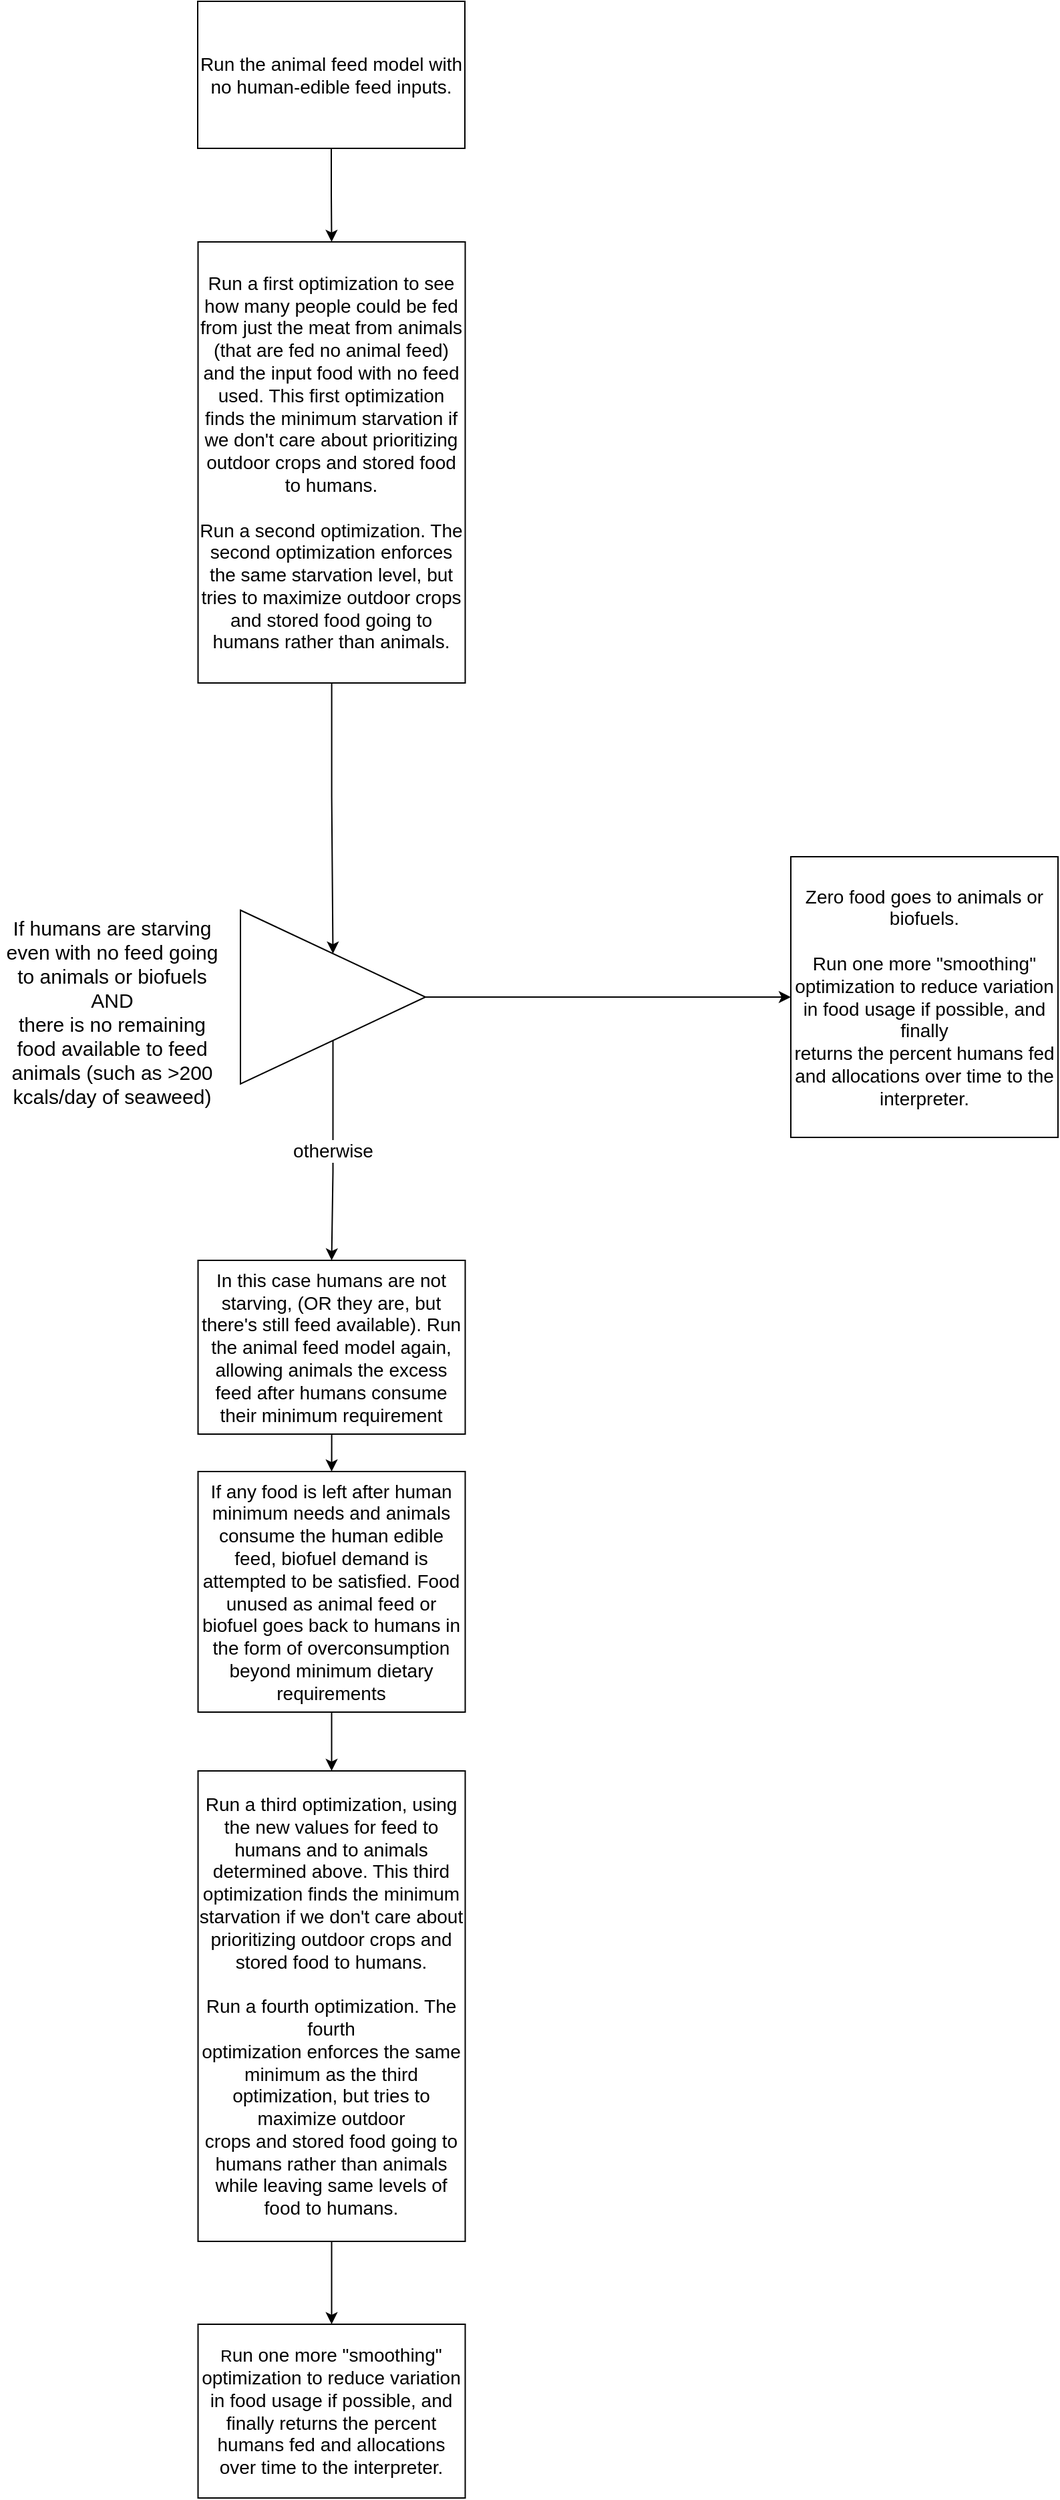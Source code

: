 <mxfile version="22.1.1" type="github">
  <diagram name="Page-1" id="jVV0RAuZTFDPRcbFIyok">
    <mxGraphModel dx="1788" dy="940" grid="1" gridSize="10" guides="1" tooltips="1" connect="1" arrows="1" fold="1" page="1" pageScale="1" pageWidth="1654" pageHeight="2336" math="0" shadow="0">
      <root>
        <mxCell id="0" />
        <mxCell id="1" parent="0" />
        <mxCell id="iWHlyYUsSo8P8iGn-lNc-2" style="edgeStyle=orthogonalEdgeStyle;rounded=0;orthogonalLoop=1;jettySize=auto;html=1;" edge="1" parent="1" source="iWHlyYUsSo8P8iGn-lNc-1">
          <mxGeometry relative="1" as="geometry">
            <mxPoint x="1240" y="1105" as="targetPoint" />
          </mxGeometry>
        </mxCell>
        <mxCell id="iWHlyYUsSo8P8iGn-lNc-3" value="&lt;font style=&quot;font-size: 14px;&quot;&gt;otherwise&lt;/font&gt;" style="edgeStyle=orthogonalEdgeStyle;rounded=0;orthogonalLoop=1;jettySize=auto;html=1;entryX=0.5;entryY=0;entryDx=0;entryDy=0;" edge="1" parent="1" source="iWHlyYUsSo8P8iGn-lNc-1" target="iWHlyYUsSo8P8iGn-lNc-5">
          <mxGeometry relative="1" as="geometry">
            <mxPoint x="896.25" y="1436.4" as="targetPoint" />
          </mxGeometry>
        </mxCell>
        <mxCell id="iWHlyYUsSo8P8iGn-lNc-1" value="" style="triangle;whiteSpace=wrap;html=1;" vertex="1" parent="1">
          <mxGeometry x="828" y="1040" width="138.5" height="130" as="geometry" />
        </mxCell>
        <mxCell id="iWHlyYUsSo8P8iGn-lNc-4" value="&lt;font style=&quot;font-size: 14px;&quot;&gt;Zero food goes to animals or biofuels.&lt;br&gt;&lt;br&gt;&lt;/font&gt;&lt;font style=&quot;font-size: 14px;&quot;&gt;Run one more &quot;smoothing&quot; &lt;br&gt;optimization to reduce variation in food usage if possible, and finally &lt;br&gt;returns the percent humans fed and allocations over time to the &lt;br&gt;interpreter.&lt;/font&gt;" style="rounded=0;whiteSpace=wrap;html=1;" vertex="1" parent="1">
          <mxGeometry x="1240" y="1000" width="200" height="210" as="geometry" />
        </mxCell>
        <mxCell id="iWHlyYUsSo8P8iGn-lNc-7" value="" style="edgeStyle=orthogonalEdgeStyle;rounded=0;orthogonalLoop=1;jettySize=auto;html=1;entryX=0.5;entryY=0;entryDx=0;entryDy=0;exitX=0.5;exitY=1;exitDx=0;exitDy=0;" edge="1" parent="1" source="iWHlyYUsSo8P8iGn-lNc-29" target="iWHlyYUsSo8P8iGn-lNc-14">
          <mxGeometry x="0.073" y="254" relative="1" as="geometry">
            <mxPoint x="890" y="1580" as="sourcePoint" />
            <mxPoint x="896.5" y="1700" as="targetPoint" />
            <Array as="points" />
            <mxPoint as="offset" />
          </mxGeometry>
        </mxCell>
        <mxCell id="iWHlyYUsSo8P8iGn-lNc-30" style="edgeStyle=orthogonalEdgeStyle;rounded=0;orthogonalLoop=1;jettySize=auto;html=1;entryX=0.5;entryY=0;entryDx=0;entryDy=0;" edge="1" parent="1" source="iWHlyYUsSo8P8iGn-lNc-5" target="iWHlyYUsSo8P8iGn-lNc-29">
          <mxGeometry relative="1" as="geometry" />
        </mxCell>
        <mxCell id="iWHlyYUsSo8P8iGn-lNc-5" value="&lt;font style=&quot;font-size: 14px;&quot;&gt;In this case humans are not starving, (OR they are, but there&#39;s still feed available). Run the animal feed model again, allowing animals the excess feed after humans consume their minimum requirement&lt;/font&gt;" style="rounded=0;whiteSpace=wrap;html=1;" vertex="1" parent="1">
          <mxGeometry x="796.25" y="1302" width="200" height="130" as="geometry" />
        </mxCell>
        <mxCell id="iWHlyYUsSo8P8iGn-lNc-13" style="edgeStyle=orthogonalEdgeStyle;rounded=0;orthogonalLoop=1;jettySize=auto;html=1;" edge="1" parent="1" source="iWHlyYUsSo8P8iGn-lNc-12" target="iWHlyYUsSo8P8iGn-lNc-1">
          <mxGeometry relative="1" as="geometry" />
        </mxCell>
        <mxCell id="iWHlyYUsSo8P8iGn-lNc-12" value="&lt;font style=&quot;font-size: 14px;&quot;&gt;Run a first optimization to see how many people could be fed from just the meat from animals (that are fed no animal feed) and the input food with no feed used. This first optimization finds the minimum starvation if we don&#39;t care about prioritizing outdoor crops and stored food to humans. &lt;br&gt;&lt;br&gt;Run a second optimization. The second optimization enforces the same starvation level, but tries to maximize outdoor crops and stored food going to humans rather than animals.&lt;/font&gt;" style="rounded=0;whiteSpace=wrap;html=1;" vertex="1" parent="1">
          <mxGeometry x="796.25" y="540" width="200" height="330" as="geometry" />
        </mxCell>
        <mxCell id="iWHlyYUsSo8P8iGn-lNc-19" style="edgeStyle=orthogonalEdgeStyle;rounded=0;orthogonalLoop=1;jettySize=auto;html=1;" edge="1" parent="1" source="iWHlyYUsSo8P8iGn-lNc-14" target="iWHlyYUsSo8P8iGn-lNc-18">
          <mxGeometry relative="1" as="geometry" />
        </mxCell>
        <mxCell id="iWHlyYUsSo8P8iGn-lNc-14" value="&lt;font style=&quot;font-size: 14px;&quot;&gt;Run a third optimization, using the new values for feed to humans and to animals determined above&lt;/font&gt;&lt;font style=&quot;font-size: 14px;&quot;&gt;. This third&lt;br&gt; optimization finds the minimum starvation if we don&#39;t care about &lt;br&gt;prioritizing outdoor crops and stored food to humans. &lt;br&gt;&lt;br&gt;Run a fourth optimization. The fourth &lt;br&gt;optimization enforces the same minimum as the third optimization, but tries to maximize outdoor &lt;br&gt;crops and stored food going to humans rather than animals while leaving same levels of food to humans.&lt;br&gt;&lt;/font&gt;" style="rounded=0;whiteSpace=wrap;html=1;" vertex="1" parent="1">
          <mxGeometry x="796.25" y="1684" width="200" height="352" as="geometry" />
        </mxCell>
        <mxCell id="iWHlyYUsSo8P8iGn-lNc-16" style="edgeStyle=orthogonalEdgeStyle;rounded=0;orthogonalLoop=1;jettySize=auto;html=1;entryX=0.5;entryY=0;entryDx=0;entryDy=0;" edge="1" parent="1" source="iWHlyYUsSo8P8iGn-lNc-15" target="iWHlyYUsSo8P8iGn-lNc-12">
          <mxGeometry relative="1" as="geometry" />
        </mxCell>
        <mxCell id="iWHlyYUsSo8P8iGn-lNc-15" value="&lt;font style=&quot;font-size: 14px;&quot;&gt;Run the animal feed model with no human-edible feed inputs.&lt;br&gt;&lt;/font&gt;" style="rounded=0;whiteSpace=wrap;html=1;" vertex="1" parent="1">
          <mxGeometry x="796" y="360" width="200" height="110" as="geometry" />
        </mxCell>
        <mxCell id="iWHlyYUsSo8P8iGn-lNc-18" value="R&lt;font style=&quot;font-size: 14px;&quot;&gt;un one more &quot;smoothing&quot; optimization to reduce variation in food usage if possible, and finally returns the percent humans fed and allocations over time to the interpreter.&lt;br&gt;&lt;/font&gt;" style="rounded=0;whiteSpace=wrap;html=1;" vertex="1" parent="1">
          <mxGeometry x="796.25" y="2098" width="200" height="130" as="geometry" />
        </mxCell>
        <mxCell id="iWHlyYUsSo8P8iGn-lNc-20" value="&lt;font style=&quot;font-size: 15px;&quot;&gt;If humans are starving even with no feed going to animals or biofuels&lt;br&gt;AND&lt;br&gt; there is no remaining food available to feed animals (such as &amp;gt;200 kcals/day of seaweed)&lt;br&gt;&lt;/font&gt;" style="text;whiteSpace=wrap;html=1;align=center;" vertex="1" parent="1">
          <mxGeometry x="648" y="1038" width="168" height="100" as="geometry" />
        </mxCell>
        <mxCell id="iWHlyYUsSo8P8iGn-lNc-29" value="&lt;font style=&quot;font-size: 14px;&quot;&gt;If any food is left after human minimum needs and animals consume the human edible feed, biofuel demand is attempted to be satisfied.&lt;/font&gt;&lt;font style=&quot;font-size: 14px;&quot;&gt; Food unused as animal feed or biofuel goes back to humans in the form of overconsumption beyond minimum dietary requirements&lt;/font&gt;" style="rounded=0;whiteSpace=wrap;html=1;" vertex="1" parent="1">
          <mxGeometry x="796.25" y="1460" width="200" height="180" as="geometry" />
        </mxCell>
      </root>
    </mxGraphModel>
  </diagram>
</mxfile>
